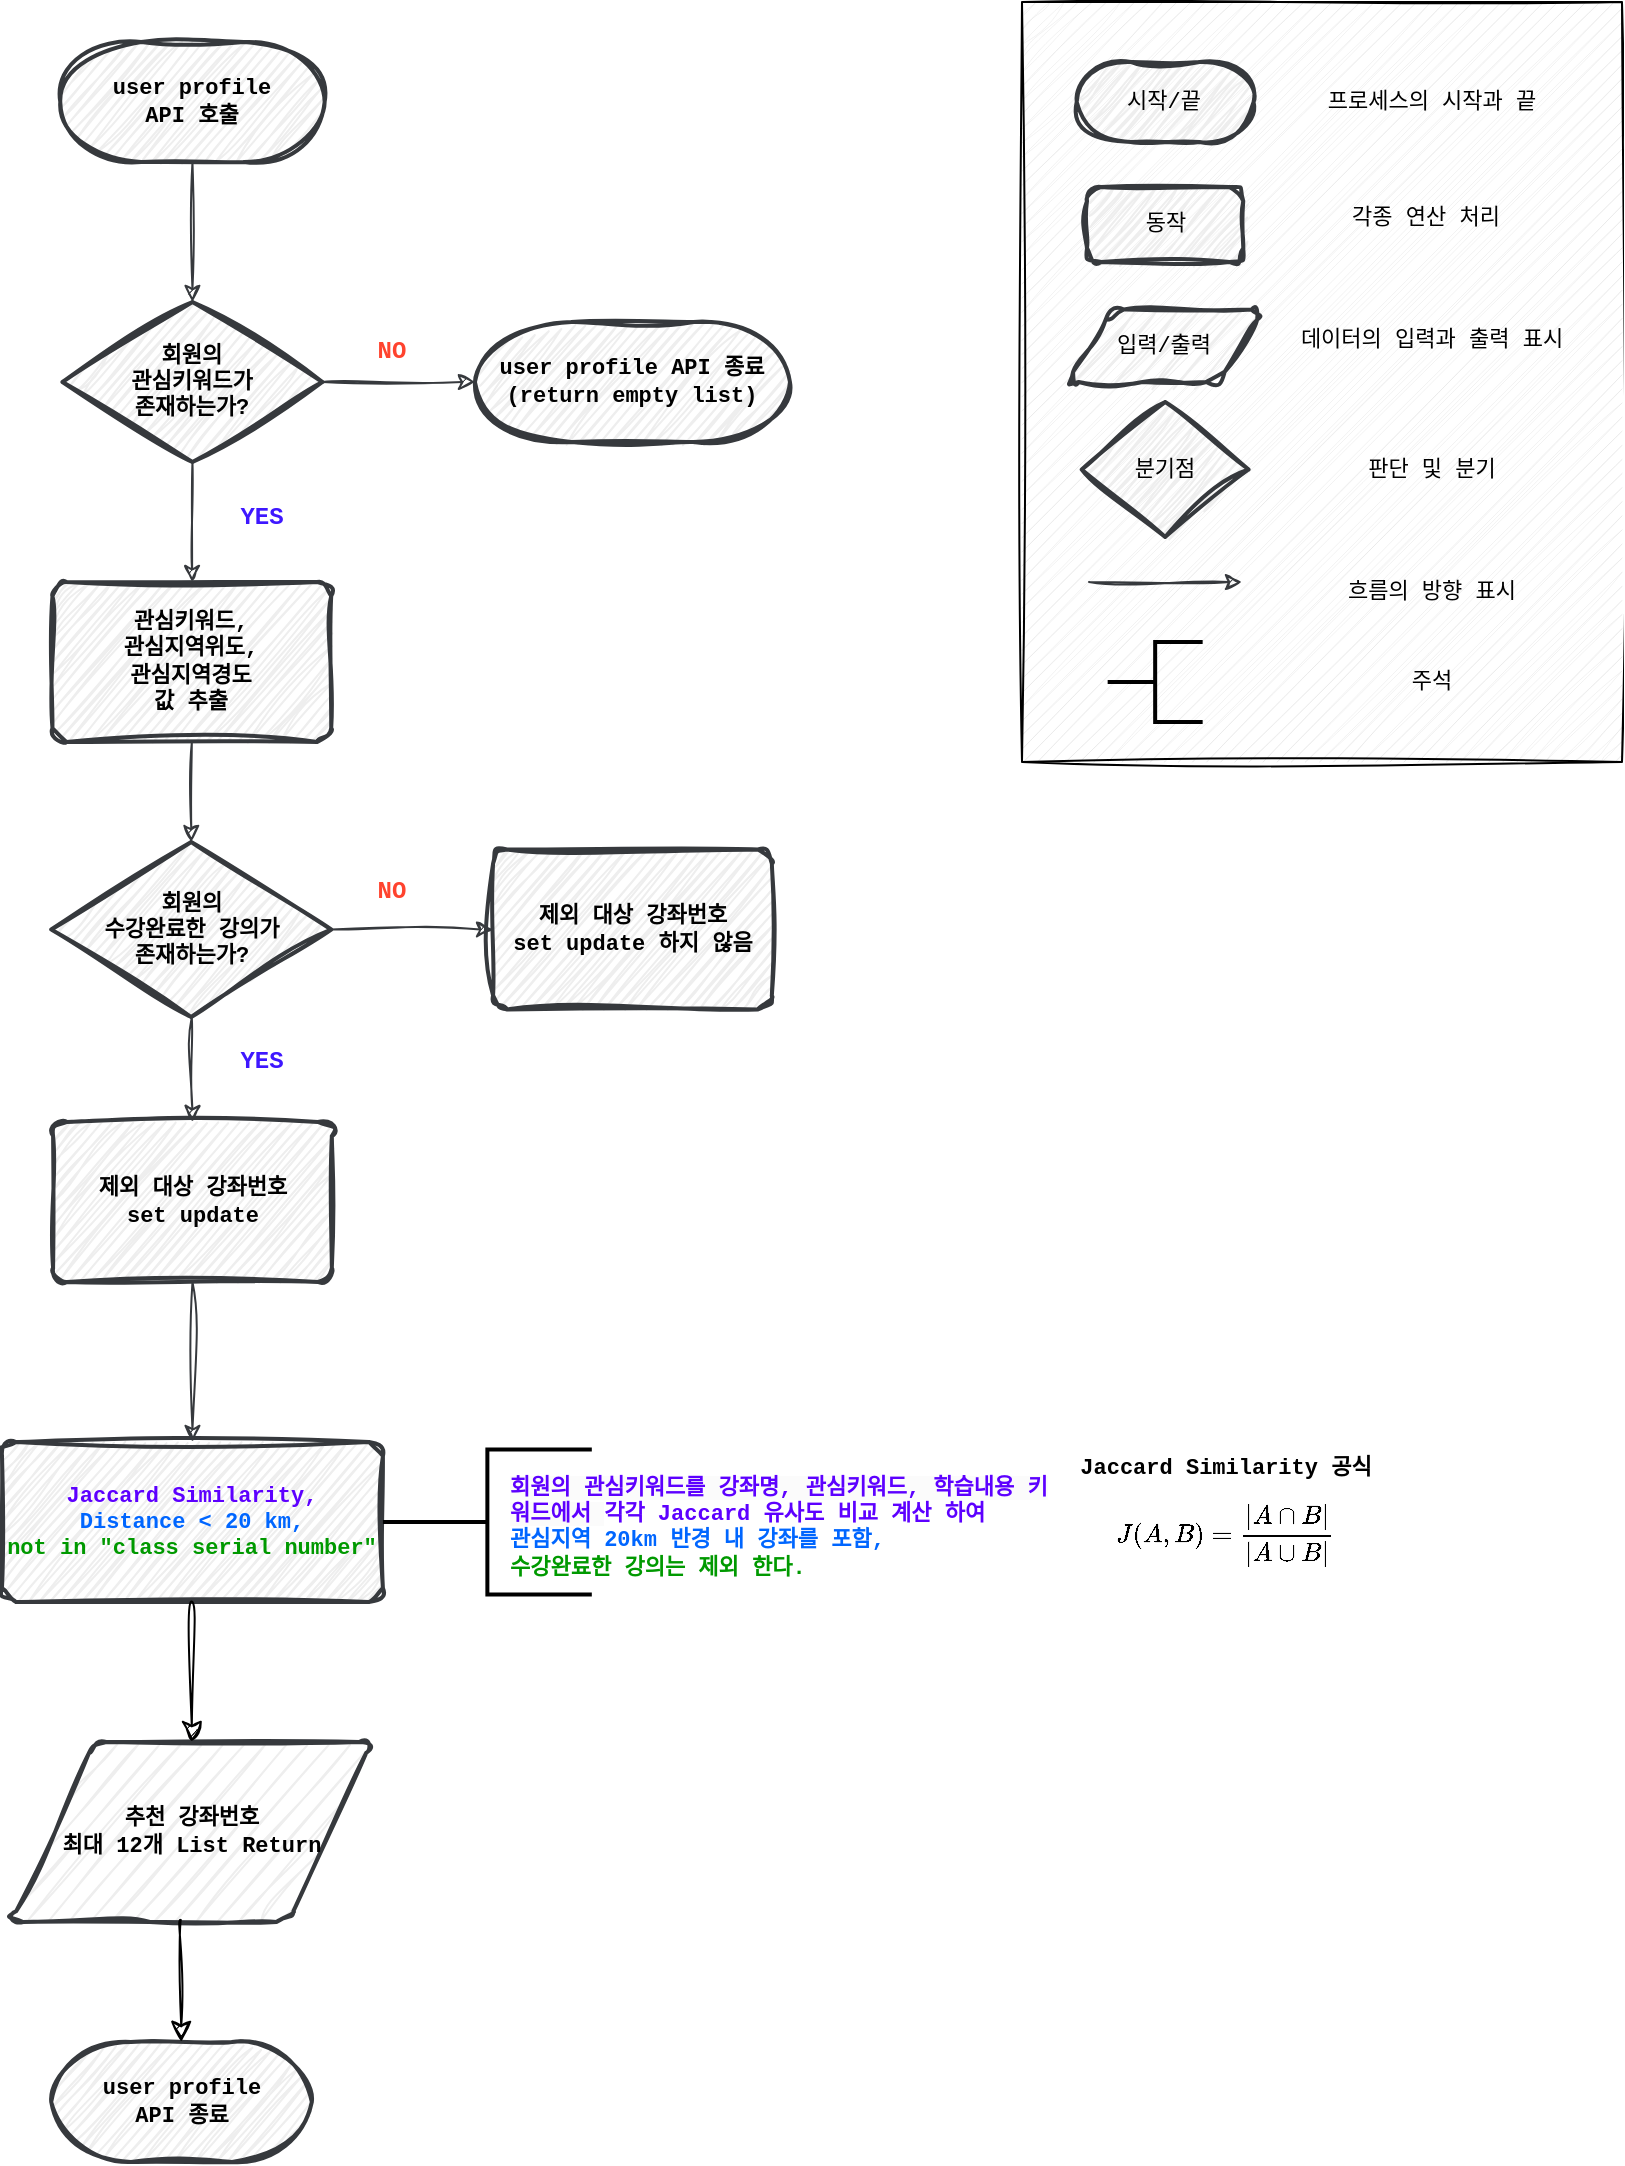 <mxfile version="24.7.8">
  <diagram name="Page-1" id="c7558073-3199-34d8-9f00-42111426c3f3">
    <mxGraphModel dx="1434" dy="1915" grid="1" gridSize="10" guides="1" tooltips="1" connect="1" arrows="1" fold="1" page="1" pageScale="1" pageWidth="826" pageHeight="1169" background="none" math="1" shadow="0">
      <root>
        <mxCell id="0" />
        <mxCell id="1" parent="0" />
        <mxCell id="8HuYiIvFP8ExP7IEhl2--209" value="user profile&lt;div&gt;API 호출&lt;/div&gt;" style="strokeWidth=2;html=1;shape=mxgraph.flowchart.terminator;whiteSpace=wrap;sketch=1;hachureGap=4;jiggle=2;curveFitting=1;fontFamily=Courier New;labelBackgroundColor=none;fontStyle=1;fillColor=#eeeeee;strokeColor=#36393d;fontSize=11;" parent="1" vertex="1">
          <mxGeometry x="39.14" y="-1140" width="132.18" height="60" as="geometry" />
        </mxCell>
        <mxCell id="8HuYiIvFP8ExP7IEhl2--210" value="" style="endArrow=classic;html=1;rounded=0;sketch=1;hachureGap=4;jiggle=2;curveFitting=1;fontFamily=Courier New;exitX=0.5;exitY=1;exitDx=0;exitDy=0;exitPerimeter=0;entryX=0.5;entryY=0;entryDx=0;entryDy=0;entryPerimeter=0;fillColor=#eeeeee;strokeColor=#36393d;fontSize=11;fontStyle=1" parent="1" source="8HuYiIvFP8ExP7IEhl2--209" target="8HuYiIvFP8ExP7IEhl2--211" edge="1">
          <mxGeometry width="50" height="50" relative="1" as="geometry">
            <mxPoint x="104.81" y="-1050" as="sourcePoint" />
            <mxPoint x="105.23" y="-1030" as="targetPoint" />
          </mxGeometry>
        </mxCell>
        <mxCell id="8HuYiIvFP8ExP7IEhl2--211" value="회원의&lt;div style=&quot;font-size: 11px;&quot;&gt;관심키워드가&lt;div style=&quot;font-size: 11px;&quot;&gt;존재하는가?&lt;/div&gt;&lt;/div&gt;" style="strokeWidth=2;html=1;shape=mxgraph.flowchart.decision;whiteSpace=wrap;sketch=1;hachureGap=4;jiggle=2;curveFitting=1;fontFamily=Courier New;fillColor=#eeeeee;strokeColor=#36393d;fontSize=11;fontStyle=1" parent="1" vertex="1">
          <mxGeometry x="40.23" y="-1010" width="130" height="80" as="geometry" />
        </mxCell>
        <mxCell id="8HuYiIvFP8ExP7IEhl2--214" value="" style="endArrow=classic;html=1;rounded=0;sketch=1;hachureGap=4;jiggle=2;curveFitting=1;fontFamily=Courier New;exitX=1;exitY=0.5;exitDx=0;exitDy=0;exitPerimeter=0;entryX=0;entryY=0.5;entryDx=0;entryDy=0;entryPerimeter=0;fillColor=#eeeeee;strokeColor=#36393d;fontSize=11;fontStyle=1" parent="1" source="8HuYiIvFP8ExP7IEhl2--211" target="8HuYiIvFP8ExP7IEhl2--218" edge="1">
          <mxGeometry width="50" height="50" relative="1" as="geometry">
            <mxPoint x="370.23" y="-940" as="sourcePoint" />
            <mxPoint x="236.48" y="-970" as="targetPoint" />
          </mxGeometry>
        </mxCell>
        <mxCell id="8HuYiIvFP8ExP7IEhl2--215" value="YES" style="text;html=1;align=center;verticalAlign=middle;whiteSpace=wrap;rounded=0;fontFamily=Courier New;fontSize=12;fillColor=none;fontStyle=1;fontColor=#3E17FF;" parent="1" vertex="1">
          <mxGeometry x="110.23" y="-917" width="60" height="30" as="geometry" />
        </mxCell>
        <mxCell id="8HuYiIvFP8ExP7IEhl2--217" value="" style="endArrow=classic;html=1;rounded=0;sketch=1;hachureGap=4;jiggle=2;curveFitting=1;fontFamily=Courier New;exitX=0.5;exitY=1;exitDx=0;exitDy=0;exitPerimeter=0;fillColor=#eeeeee;strokeColor=#36393d;fontSize=11;fontStyle=1" parent="1" source="8HuYiIvFP8ExP7IEhl2--211" target="8HuYiIvFP8ExP7IEhl2--226" edge="1">
          <mxGeometry width="50" height="50" relative="1" as="geometry">
            <mxPoint x="180.23" y="-965" as="sourcePoint" />
            <mxPoint x="105.23" y="-880.0" as="targetPoint" />
          </mxGeometry>
        </mxCell>
        <mxCell id="8HuYiIvFP8ExP7IEhl2--218" value="user profile API&amp;nbsp;&lt;span style=&quot;background-color: initial; font-size: 11px;&quot;&gt;종료&lt;/span&gt;&lt;div style=&quot;font-size: 11px;&quot;&gt;&lt;span style=&quot;background-color: initial; font-size: 11px;&quot;&gt;(return empty list)&lt;/span&gt;&lt;/div&gt;" style="strokeWidth=2;html=1;shape=mxgraph.flowchart.terminator;whiteSpace=wrap;sketch=1;hachureGap=4;jiggle=2;curveFitting=1;fontFamily=Courier New;fillColor=#eeeeee;strokeColor=#36393d;fontSize=11;fontStyle=1" parent="1" vertex="1">
          <mxGeometry x="246.48" y="-1000" width="157.5" height="60" as="geometry" />
        </mxCell>
        <mxCell id="8HuYiIvFP8ExP7IEhl2--223" value="NO" style="text;html=1;align=center;verticalAlign=middle;whiteSpace=wrap;rounded=0;fontFamily=Courier New;fontSize=12;fillColor=none;fontStyle=1;fontColor=#FF432E;" parent="1" vertex="1">
          <mxGeometry x="175.23" y="-1000" width="60" height="30" as="geometry" />
        </mxCell>
        <mxCell id="8HuYiIvFP8ExP7IEhl2--226" value="관심키워드,&lt;div style=&quot;font-size: 11px;&quot;&gt;관심지역위도,&lt;/div&gt;&lt;div style=&quot;font-size: 11px;&quot;&gt;관심지역경도&lt;/div&gt;&lt;div style=&quot;font-size: 11px;&quot;&gt;값 추출&lt;/div&gt;" style="rounded=1;whiteSpace=wrap;html=1;absoluteArcSize=1;arcSize=14;strokeWidth=2;sketch=1;hachureGap=4;jiggle=2;curveFitting=1;fontFamily=Courier New;fillColor=#eeeeee;strokeColor=#36393d;fontSize=11;fontStyle=1" parent="1" vertex="1">
          <mxGeometry x="35.23" y="-870" width="139.38" height="80" as="geometry" />
        </mxCell>
        <mxCell id="8HuYiIvFP8ExP7IEhl2--227" value="" style="endArrow=classic;html=1;rounded=0;sketch=1;hachureGap=4;jiggle=2;curveFitting=1;fontFamily=Courier New;exitX=0.5;exitY=1;exitDx=0;exitDy=0;entryX=0.5;entryY=0;entryDx=0;entryDy=0;entryPerimeter=0;fillColor=#eeeeee;strokeColor=#36393d;fontSize=11;fontStyle=1" parent="1" source="8HuYiIvFP8ExP7IEhl2--226" target="8HuYiIvFP8ExP7IEhl2--229" edge="1">
          <mxGeometry width="50" height="50" relative="1" as="geometry">
            <mxPoint x="356.48" y="-820" as="sourcePoint" />
            <mxPoint x="104.48" y="-730" as="targetPoint" />
          </mxGeometry>
        </mxCell>
        <mxCell id="8HuYiIvFP8ExP7IEhl2--229" value="회원의&lt;div style=&quot;font-size: 11px;&quot;&gt;수강완료한&amp;nbsp;&lt;span style=&quot;background-color: initial; font-size: 11px;&quot;&gt;강의가&lt;/span&gt;&lt;/div&gt;&lt;div style=&quot;font-size: 11px;&quot;&gt;&lt;span style=&quot;background-color: initial; font-size: 11px;&quot;&gt;존재하는가?&lt;/span&gt;&lt;/div&gt;" style="strokeWidth=2;html=1;shape=mxgraph.flowchart.decision;whiteSpace=wrap;sketch=1;hachureGap=4;jiggle=2;curveFitting=1;fontFamily=Courier New;fillColor=#eeeeee;strokeColor=#36393d;fontSize=11;fontStyle=1" parent="1" vertex="1">
          <mxGeometry x="34.61" y="-740" width="140" height="87.5" as="geometry" />
        </mxCell>
        <mxCell id="8HuYiIvFP8ExP7IEhl2--232" value="" style="endArrow=classic;html=1;rounded=0;sketch=1;hachureGap=4;jiggle=2;curveFitting=1;fontFamily=Courier New;entryX=0.5;entryY=0;entryDx=0;entryDy=0;fillColor=#eeeeee;strokeColor=#36393d;fontSize=11;fontStyle=1" parent="1" source="8HuYiIvFP8ExP7IEhl2--229" target="8HuYiIvFP8ExP7IEhl2--237" edge="1">
          <mxGeometry width="50" height="50" relative="1" as="geometry">
            <mxPoint x="104.37" y="-650" as="sourcePoint" />
            <mxPoint x="104.37" y="-600" as="targetPoint" />
          </mxGeometry>
        </mxCell>
        <mxCell id="8HuYiIvFP8ExP7IEhl2--233" value="" style="endArrow=classic;html=1;rounded=0;sketch=1;hachureGap=4;jiggle=2;curveFitting=1;fontFamily=Courier New;exitX=1;exitY=0.5;exitDx=0;exitDy=0;exitPerimeter=0;entryX=0;entryY=0.5;entryDx=0;entryDy=0;fillColor=#eeeeee;strokeColor=#36393d;fontSize=11;fontStyle=1" parent="1" source="8HuYiIvFP8ExP7IEhl2--229" target="8HuYiIvFP8ExP7IEhl2--236" edge="1">
          <mxGeometry width="50" height="50" relative="1" as="geometry">
            <mxPoint x="185.48" y="-696.67" as="sourcePoint" />
            <mxPoint x="246.48" y="-697" as="targetPoint" />
          </mxGeometry>
        </mxCell>
        <mxCell id="8HuYiIvFP8ExP7IEhl2--236" value="제외 대상 강좌번호&lt;div style=&quot;font-size: 11px;&quot;&gt;set update 하지 않음&lt;/div&gt;" style="rounded=1;whiteSpace=wrap;html=1;absoluteArcSize=1;arcSize=14;strokeWidth=2;sketch=1;hachureGap=4;jiggle=2;curveFitting=1;fontFamily=Courier New;fillColor=#eeeeee;strokeColor=#36393d;fontSize=11;fontStyle=1" parent="1" vertex="1">
          <mxGeometry x="255.54" y="-736.25" width="139.38" height="80" as="geometry" />
        </mxCell>
        <mxCell id="8HuYiIvFP8ExP7IEhl2--237" value="제외 대상 강좌번호&lt;div style=&quot;font-size: 11px;&quot;&gt;set update&lt;/div&gt;" style="rounded=1;whiteSpace=wrap;html=1;absoluteArcSize=1;arcSize=14;strokeWidth=2;sketch=1;hachureGap=4;jiggle=2;curveFitting=1;fontFamily=Courier New;fillColor=#eeeeee;strokeColor=#36393d;fontSize=11;fontStyle=1" parent="1" vertex="1">
          <mxGeometry x="35.54" y="-600" width="139.38" height="80" as="geometry" />
        </mxCell>
        <mxCell id="8HuYiIvFP8ExP7IEhl2--238" value="&lt;font style=&quot;font-size: 11px;&quot; color=&quot;#5d00ff&quot;&gt;&lt;span style=&quot;font-size: 11px;&quot;&gt;Jaccard Similarity,&lt;/span&gt;&lt;/font&gt;&lt;div style=&quot;font-size: 11px;&quot;&gt;&lt;font style=&quot;font-size: 11px;&quot; color=&quot;#0066ff&quot;&gt;&lt;span style=&quot;font-size: 11px;&quot;&gt;Distance &amp;lt; 20 km,&lt;/span&gt;&lt;/font&gt;&lt;/div&gt;&lt;div style=&quot;font-size: 11px;&quot;&gt;&lt;font style=&quot;font-size: 11px;&quot; color=&quot;#009900&quot;&gt;&lt;span style=&quot;font-size: 11px;&quot;&gt;not in &quot;class serial number&quot;&lt;/span&gt;&lt;/font&gt;&lt;/div&gt;" style="rounded=1;whiteSpace=wrap;html=1;absoluteArcSize=1;arcSize=14;strokeWidth=2;sketch=1;hachureGap=4;jiggle=2;curveFitting=1;fontFamily=Courier New;fillColor=#eeeeee;strokeColor=#36393d;fontSize=11;fontStyle=1" parent="1" vertex="1">
          <mxGeometry x="10.0" y="-440" width="190.46" height="80" as="geometry" />
        </mxCell>
        <mxCell id="8HuYiIvFP8ExP7IEhl2--240" value="" style="endArrow=classic;html=1;rounded=0;sketch=1;hachureGap=4;jiggle=2;curveFitting=1;fontFamily=Courier New;entryX=0.5;entryY=0;entryDx=0;entryDy=0;exitX=0.5;exitY=1;exitDx=0;exitDy=0;fillColor=#eeeeee;strokeColor=#36393d;fontSize=11;fontStyle=1" parent="1" source="8HuYiIvFP8ExP7IEhl2--237" target="8HuYiIvFP8ExP7IEhl2--238" edge="1">
          <mxGeometry width="50" height="50" relative="1" as="geometry">
            <mxPoint x="104.11" y="-510" as="sourcePoint" />
            <mxPoint x="105.11" y="-458" as="targetPoint" />
          </mxGeometry>
        </mxCell>
        <mxCell id="8HuYiIvFP8ExP7IEhl2--245" value="NO" style="text;html=1;align=center;verticalAlign=middle;whiteSpace=wrap;rounded=0;fontFamily=Courier New;fontSize=12;fillColor=none;fontStyle=1;fontColor=#FF432E;" parent="1" vertex="1">
          <mxGeometry x="175.23" y="-730" width="60" height="30" as="geometry" />
        </mxCell>
        <mxCell id="8HuYiIvFP8ExP7IEhl2--247" value="YES" style="text;html=1;align=center;verticalAlign=middle;whiteSpace=wrap;rounded=0;fontFamily=Courier New;fontSize=12;fillColor=none;fontStyle=1;fontColor=#3E17FF;" parent="1" vertex="1">
          <mxGeometry x="110.23" y="-645" width="60" height="30" as="geometry" />
        </mxCell>
        <mxCell id="8HuYiIvFP8ExP7IEhl2--248" value="user profile&lt;div&gt;API 종료&lt;/div&gt;" style="strokeWidth=2;html=1;shape=mxgraph.flowchart.terminator;whiteSpace=wrap;sketch=1;hachureGap=4;jiggle=2;curveFitting=1;fontFamily=Courier New;labelBackgroundColor=none;fontStyle=1;fillColor=#eeeeee;strokeColor=#36393d;fontSize=11;" parent="1" vertex="1">
          <mxGeometry x="34.61" y="-140" width="130.3" height="60" as="geometry" />
        </mxCell>
        <mxCell id="S92XERj_PqHJQFMyFbLS-4" value="&lt;div style=&quot;font-size: 11px;&quot;&gt;&lt;span style=&quot;font-size: 11px;&quot;&gt;Jaccard Similarity 공식&lt;/span&gt;&lt;/div&gt;\[&lt;br style=&quot;font-size: 11px;&quot;&gt;J(A, B) = \frac{|A \cap B|}{|A \cup B|}&lt;br style=&quot;font-size: 11px;&quot;&gt;\]" style="rounded=1;whiteSpace=wrap;html=1;absoluteArcSize=1;arcSize=14;strokeWidth=2;sketch=1;hachureGap=4;jiggle=2;curveFitting=1;fontFamily=Courier New;fillColor=none;strokeColor=none;fontSize=11;fontStyle=1" parent="1" vertex="1">
          <mxGeometry x="547.35" y="-440" width="150" height="80" as="geometry" />
        </mxCell>
        <mxCell id="BTvdHkG63R1qvQy1ZEPR-1" value="&lt;span style=&quot;font-size: 11px;&quot;&gt;추천 강좌번호&lt;/span&gt;&lt;div style=&quot;font-size: 11px;&quot;&gt;최대 12개&amp;nbsp;&lt;span style=&quot;background-color: initial; font-size: 11px;&quot;&gt;List Return&lt;/span&gt;&lt;/div&gt;" style="shape=parallelogram;html=1;strokeWidth=2;perimeter=parallelogramPerimeter;whiteSpace=wrap;rounded=1;arcSize=12;size=0.23;fillColor=#eeeeee;strokeColor=#36393d;sketch=1;curveFitting=1;jiggle=2;fontFamily=Courier New;fontSize=11;fontStyle=1" parent="1" vertex="1">
          <mxGeometry x="14.61" y="-290" width="180" height="90" as="geometry" />
        </mxCell>
        <mxCell id="BTvdHkG63R1qvQy1ZEPR-6" value="" style="endArrow=classic;html=1;rounded=0;fontSize=11;startSize=8;endSize=8;curved=1;exitX=0.5;exitY=1;exitDx=0;exitDy=0;sketch=1;curveFitting=1;jiggle=2;fontFamily=Courier New;fontStyle=1" parent="1" source="8HuYiIvFP8ExP7IEhl2--238" target="BTvdHkG63R1qvQy1ZEPR-1" edge="1">
          <mxGeometry width="50" height="50" relative="1" as="geometry">
            <mxPoint x="124.91" y="-200" as="sourcePoint" />
            <mxPoint x="174.91" y="-250" as="targetPoint" />
          </mxGeometry>
        </mxCell>
        <mxCell id="BTvdHkG63R1qvQy1ZEPR-7" value="" style="endArrow=classic;html=1;rounded=0;fontSize=11;startSize=8;endSize=8;curved=1;exitX=0.471;exitY=0.991;exitDx=0;exitDy=0;sketch=1;curveFitting=1;jiggle=2;exitPerimeter=0;fontFamily=Courier New;fontStyle=1" parent="1" source="BTvdHkG63R1qvQy1ZEPR-1" target="8HuYiIvFP8ExP7IEhl2--248" edge="1">
          <mxGeometry width="50" height="50" relative="1" as="geometry">
            <mxPoint x="114.91" y="-340" as="sourcePoint" />
            <mxPoint x="114.91" y="-280" as="targetPoint" />
          </mxGeometry>
        </mxCell>
        <mxCell id="BTvdHkG63R1qvQy1ZEPR-8" value="" style="strokeWidth=2;html=1;shape=mxgraph.flowchart.annotation_2;align=left;labelPosition=right;pointerEvents=1;fontFamily=Courier New;fontSize=11;fontStyle=1" parent="1" vertex="1">
          <mxGeometry x="200.46" y="-436.25" width="104.45" height="72.5" as="geometry" />
        </mxCell>
        <mxCell id="BTvdHkG63R1qvQy1ZEPR-9" value="&lt;font color=&quot;#5d00ff&quot; style=&quot;forced-color-adjust: none; font-size: 11px; font-style: normal; font-variant-ligatures: normal; font-variant-caps: normal; letter-spacing: normal; orphans: 2; text-align: center; text-indent: 0px; text-transform: none; widows: 2; word-spacing: 0px; -webkit-text-stroke-width: 0px; white-space: normal; background-color: rgb(251, 251, 251); text-decoration-thickness: initial; text-decoration-style: initial; text-decoration-color: initial;&quot;&gt;&lt;span style=&quot;forced-color-adjust: none; font-size: 11px;&quot;&gt;&lt;span style=&quot;font-size: 11px;&quot;&gt;회원의 관심키워드를&amp;nbsp;&lt;/span&gt;강좌명, 관심키워드, 학습내용 키워드에서&amp;nbsp;&lt;/span&gt;&lt;/font&gt;&lt;span style=&quot;text-align: center; color: rgb(93, 0, 255);&quot;&gt;각각 Jaccard 유사도 비교 계산 하여&lt;/span&gt;&lt;div style=&quot;font-size: 11px;&quot;&gt;&lt;div style=&quot;font-size: 11px;&quot;&gt;&lt;font style=&quot;text-align: center; font-size: 11px;&quot; color=&quot;#0066ff&quot;&gt;&lt;span style=&quot;font-size: 11px;&quot;&gt;관심지역 20km 반경 내 강좌를 포함,&lt;/span&gt;&lt;/font&gt;&lt;/div&gt;&lt;div style=&quot;font-size: 11px;&quot;&gt;&lt;span style=&quot;color: rgb(0, 153, 0); background-color: initial; text-align: center; font-size: 11px;&quot;&gt;수강완료한 강의는 제외 한다.&lt;/span&gt;&lt;/div&gt;&lt;/div&gt;" style="text;whiteSpace=wrap;html=1;fontFamily=Courier New;fontSize=11;fontStyle=1" parent="1" vertex="1">
          <mxGeometry x="262.36" y="-430" width="280" height="70" as="geometry" />
        </mxCell>
        <mxCell id="X1FmaqOlLXCAKgm-FoMj-1" value="" style="verticalLabelPosition=bottom;verticalAlign=top;html=1;shape=mxgraph.basic.patternFillRect;fillStyle=diag;step=5;fillStrokeWidth=0.2;fillStrokeColor=#dddddd;sketch=1;hachureGap=4;jiggle=2;curveFitting=1;fontFamily=Courier New;fontSize=11;fontStyle=0" vertex="1" parent="1">
          <mxGeometry x="520" y="-1160" width="300" height="380" as="geometry" />
        </mxCell>
        <mxCell id="X1FmaqOlLXCAKgm-FoMj-2" value="시작/끝" style="strokeWidth=2;html=1;shape=mxgraph.flowchart.terminator;whiteSpace=wrap;sketch=1;hachureGap=4;jiggle=2;curveFitting=1;fontFamily=Courier New;labelBackgroundColor=none;fontStyle=0;fillColor=#eeeeee;strokeColor=#36393d;fontSize=11;" vertex="1" parent="1">
          <mxGeometry x="547.35" y="-1130" width="88.44" height="40" as="geometry" />
        </mxCell>
        <mxCell id="X1FmaqOlLXCAKgm-FoMj-3" value="&lt;font style=&quot;font-size: 11px;&quot;&gt;프로세스의 시작과 끝&lt;/font&gt;" style="text;html=1;align=center;verticalAlign=middle;whiteSpace=wrap;rounded=0;fontFamily=Courier New;fontSize=11;fontStyle=0" vertex="1" parent="1">
          <mxGeometry x="660" y="-1125" width="130" height="30" as="geometry" />
        </mxCell>
        <mxCell id="X1FmaqOlLXCAKgm-FoMj-4" value="&lt;div style=&quot;font-size: 11px;&quot;&gt;동작&lt;/div&gt;" style="rounded=1;whiteSpace=wrap;html=1;absoluteArcSize=1;arcSize=14;strokeWidth=2;sketch=1;hachureGap=4;jiggle=2;curveFitting=1;fontFamily=Courier New;fillColor=#eeeeee;strokeColor=#36393d;fontSize=11;fontStyle=0" vertex="1" parent="1">
          <mxGeometry x="552.5" y="-1067.5" width="78.13" height="37.5" as="geometry" />
        </mxCell>
        <mxCell id="X1FmaqOlLXCAKgm-FoMj-5" value="&lt;font style=&quot;font-size: 11px;&quot;&gt;각종 연산 처리&lt;/font&gt;" style="text;html=1;align=center;verticalAlign=middle;whiteSpace=wrap;rounded=0;fontFamily=Courier New;fontSize=11;fontStyle=0" vertex="1" parent="1">
          <mxGeometry x="657.35" y="-1067.5" width="130" height="30" as="geometry" />
        </mxCell>
        <mxCell id="X1FmaqOlLXCAKgm-FoMj-6" value="입력/출력" style="shape=parallelogram;html=1;strokeWidth=2;perimeter=parallelogramPerimeter;whiteSpace=wrap;rounded=1;arcSize=12;size=0.23;fillColor=#eeeeee;strokeColor=#36393d;sketch=1;curveFitting=1;jiggle=2;fontFamily=Courier New;fontSize=11;fontStyle=0" vertex="1" parent="1">
          <mxGeometry x="542.36" y="-1006.25" width="98.43" height="36.25" as="geometry" />
        </mxCell>
        <mxCell id="X1FmaqOlLXCAKgm-FoMj-7" value="&lt;font style=&quot;font-size: 11px;&quot;&gt;데이터의 입력과 출력 표시&lt;/font&gt;" style="text;html=1;align=center;verticalAlign=middle;whiteSpace=wrap;rounded=0;fontFamily=Courier New;fontSize=11;fontStyle=0" vertex="1" parent="1">
          <mxGeometry x="645" y="-1006.25" width="160" height="30" as="geometry" />
        </mxCell>
        <mxCell id="X1FmaqOlLXCAKgm-FoMj-8" value="분기점" style="strokeWidth=2;html=1;shape=mxgraph.flowchart.decision;whiteSpace=wrap;sketch=1;hachureGap=4;jiggle=2;curveFitting=1;fontFamily=Courier New;fillColor=#eeeeee;strokeColor=#36393d;fontSize=11;fontStyle=0" vertex="1" parent="1">
          <mxGeometry x="549.86" y="-960" width="83.43" height="67.5" as="geometry" />
        </mxCell>
        <mxCell id="X1FmaqOlLXCAKgm-FoMj-9" value="&lt;font style=&quot;font-size: 11px;&quot;&gt;판단 및 분기&lt;/font&gt;" style="text;html=1;align=center;verticalAlign=middle;whiteSpace=wrap;rounded=0;fontFamily=Courier New;fontSize=11;fontStyle=0" vertex="1" parent="1">
          <mxGeometry x="645" y="-941.25" width="160" height="30" as="geometry" />
        </mxCell>
        <mxCell id="X1FmaqOlLXCAKgm-FoMj-10" value="" style="endArrow=classic;html=1;rounded=0;sketch=1;hachureGap=4;jiggle=2;curveFitting=1;fontFamily=Courier New;exitX=0.5;exitY=1;exitDx=0;exitDy=0;exitPerimeter=0;fillColor=#eeeeee;strokeColor=#36393d;fontSize=11;fontStyle=0" edge="1" parent="1">
          <mxGeometry width="50" height="50" relative="1" as="geometry">
            <mxPoint x="553.5" y="-870" as="sourcePoint" />
            <mxPoint x="630" y="-870" as="targetPoint" />
          </mxGeometry>
        </mxCell>
        <mxCell id="X1FmaqOlLXCAKgm-FoMj-11" value="&lt;font style=&quot;font-size: 11px;&quot;&gt;흐름의 방향 표시&lt;/font&gt;" style="text;html=1;align=center;verticalAlign=middle;whiteSpace=wrap;rounded=0;fontFamily=Courier New;fontSize=11;fontStyle=0" vertex="1" parent="1">
          <mxGeometry x="645" y="-880" width="160" height="30" as="geometry" />
        </mxCell>
        <mxCell id="X1FmaqOlLXCAKgm-FoMj-12" value="" style="strokeWidth=2;html=1;shape=mxgraph.flowchart.annotation_2;align=left;labelPosition=right;pointerEvents=1;fontFamily=Courier New;fontSize=11;fontStyle=0" vertex="1" parent="1">
          <mxGeometry x="562.83" y="-840" width="47.5" height="40" as="geometry" />
        </mxCell>
        <mxCell id="X1FmaqOlLXCAKgm-FoMj-13" value="&lt;font style=&quot;font-size: 11px;&quot;&gt;주석&lt;/font&gt;" style="text;html=1;align=center;verticalAlign=middle;whiteSpace=wrap;rounded=0;fontFamily=Courier New;fontSize=11;fontStyle=0" vertex="1" parent="1">
          <mxGeometry x="645" y="-835" width="160" height="30" as="geometry" />
        </mxCell>
      </root>
    </mxGraphModel>
  </diagram>
</mxfile>
